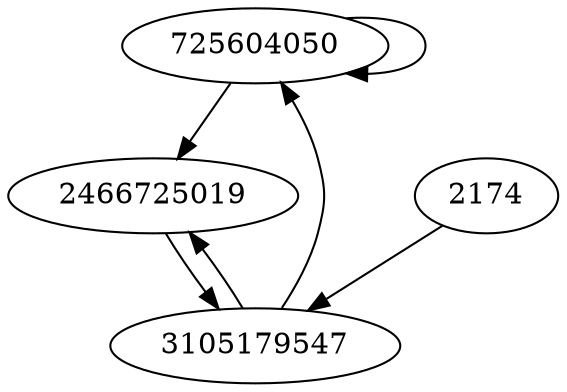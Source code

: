 digraph  {
725604050;
2466725019;
3105179547;
2174;
725604050 -> 725604050;
725604050 -> 2466725019;
2466725019 -> 3105179547;
3105179547 -> 2466725019;
3105179547 -> 725604050;
2174 -> 3105179547;
}
